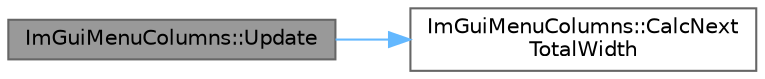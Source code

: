 digraph "ImGuiMenuColumns::Update"
{
 // LATEX_PDF_SIZE
  bgcolor="transparent";
  edge [fontname=Helvetica,fontsize=10,labelfontname=Helvetica,labelfontsize=10];
  node [fontname=Helvetica,fontsize=10,shape=box,height=0.2,width=0.4];
  rankdir="LR";
  Node1 [id="Node000001",label="ImGuiMenuColumns::Update",height=0.2,width=0.4,color="gray40", fillcolor="grey60", style="filled", fontcolor="black",tooltip=" "];
  Node1 -> Node2 [id="edge1_Node000001_Node000002",color="steelblue1",style="solid",tooltip=" "];
  Node2 [id="Node000002",label="ImGuiMenuColumns::CalcNext\lTotalWidth",height=0.2,width=0.4,color="grey40", fillcolor="white", style="filled",URL="$struct_im_gui_menu_columns.html#a76bf28ca1ad728afce787f48e1645138",tooltip=" "];
}
